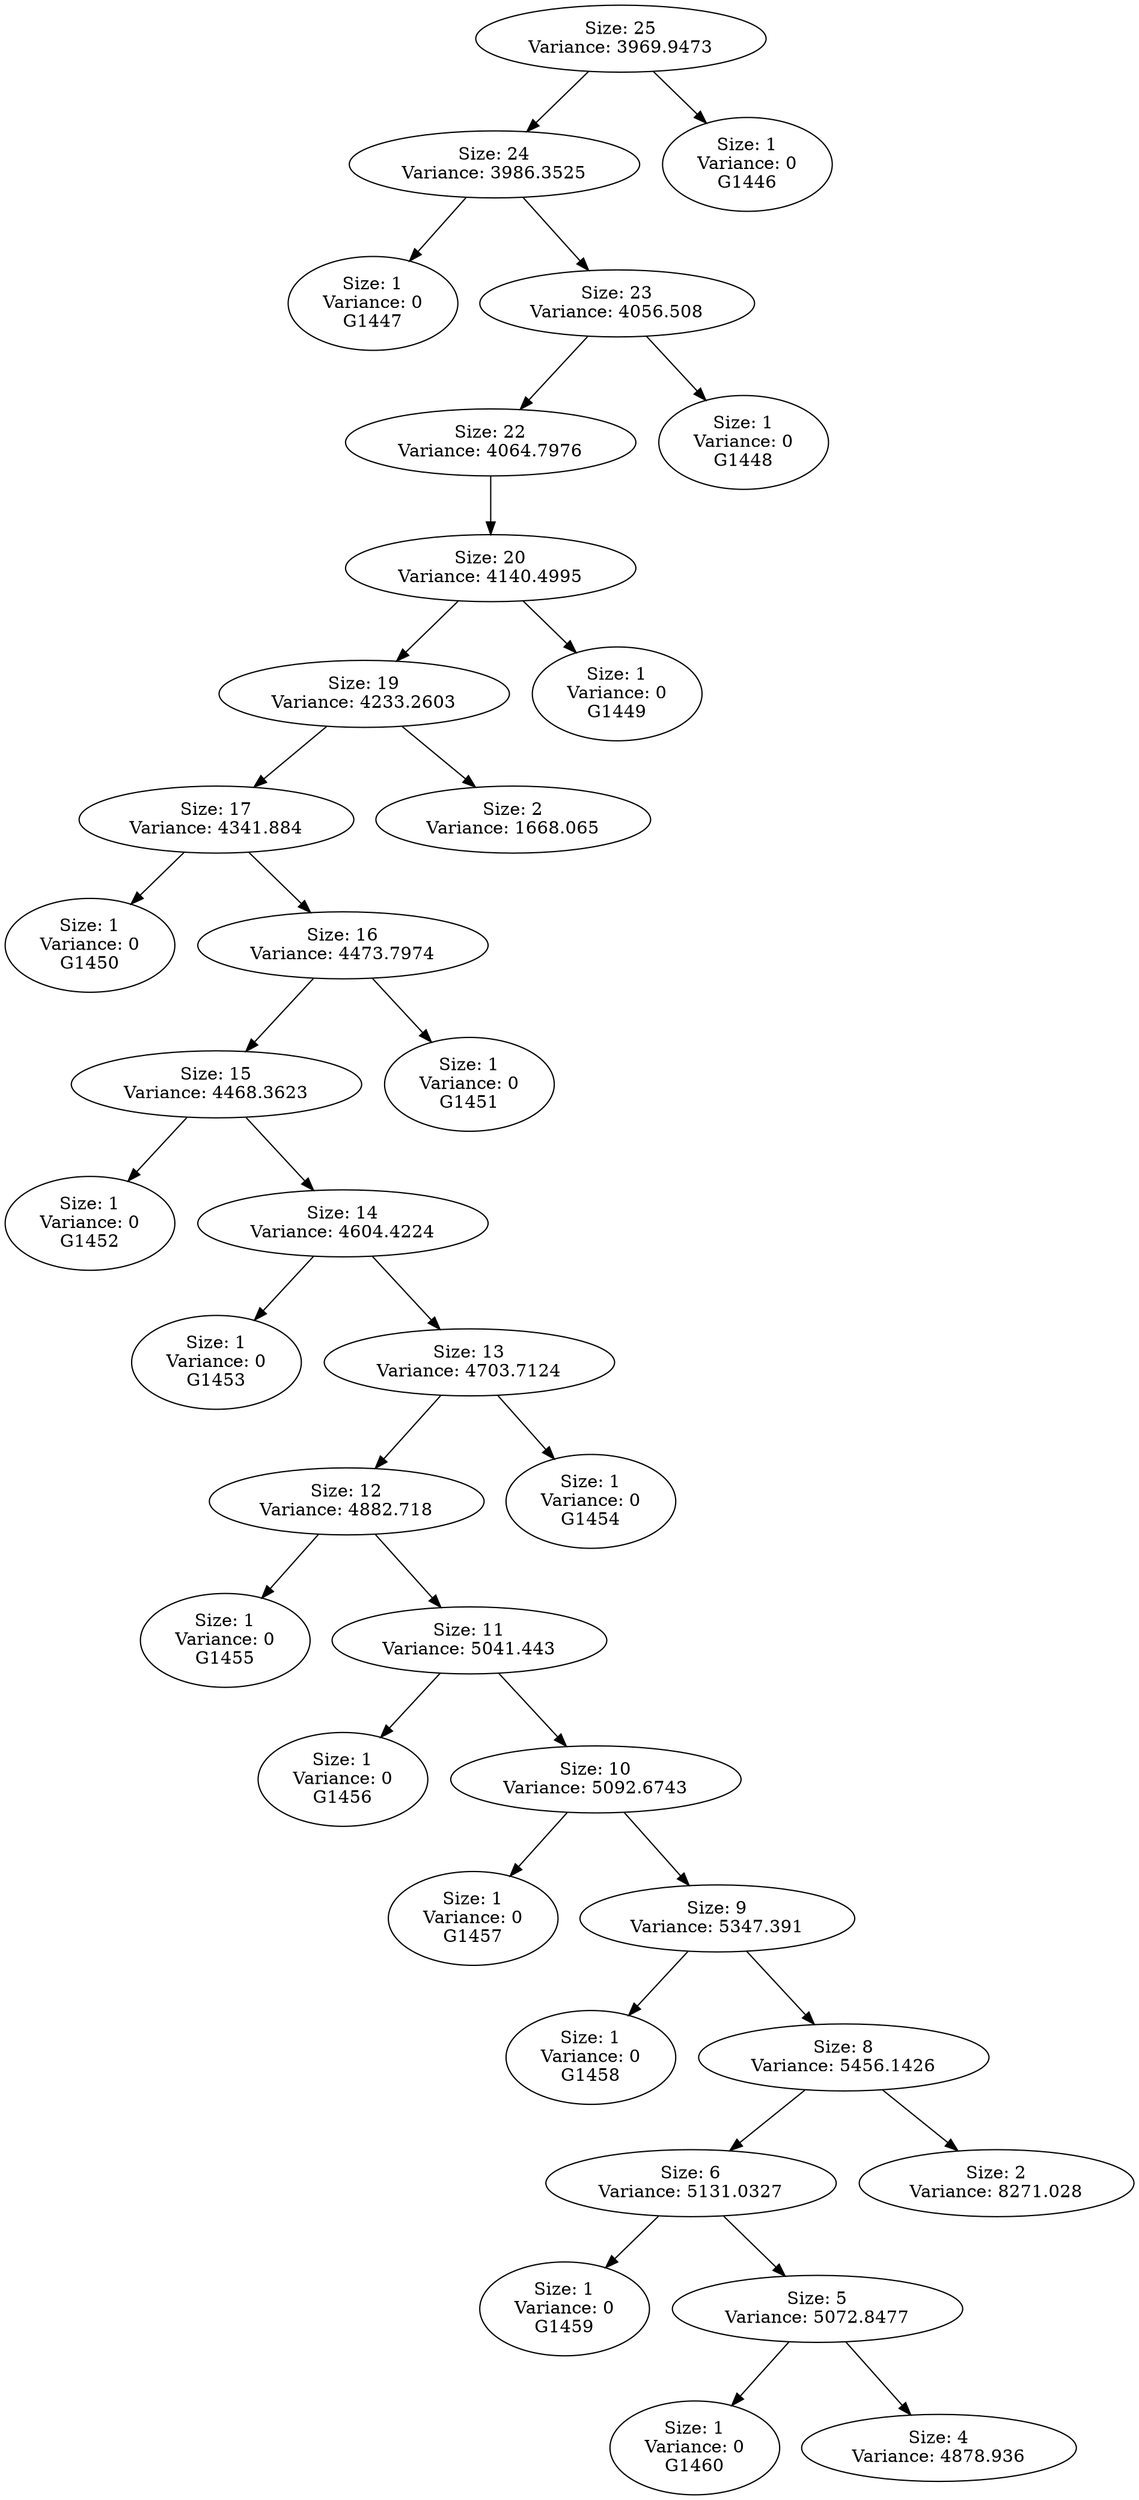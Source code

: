 DIGRAPH G {
"Size: 25\nVariance: 3969.9473" -> "Size: 24\nVariance: 3986.3525" L=0;
"Size: 25\nVariance: 3969.9473" -> "Size: 1\nVariance: 0\nG1446" L=0;
"Size: 24\nVariance: 3986.3525" -> "Size: 1\nVariance: 0\nG1447" L=1;
"Size: 24\nVariance: 3986.3525" -> "Size: 23\nVariance: 4056.508" L=1;
"Size: 23\nVariance: 4056.508" -> "Size: 22\nVariance: 4064.7976" L=2;
"Size: 23\nVariance: 4056.508" -> "Size: 1\nVariance: 0\nG1448" L=2;
"Size: 22\nVariance: 4064.7976" -> "Size: 20\nVariance: 4140.4995" L=3;
"Size: 20\nVariance: 4140.4995" -> "Size: 19\nVariance: 4233.2603" L=4;
"Size: 20\nVariance: 4140.4995" -> "Size: 1\nVariance: 0\nG1449" L=4;
"Size: 19\nVariance: 4233.2603" -> "Size: 17\nVariance: 4341.884" L=5;
"Size: 19\nVariance: 4233.2603" -> "Size: 2\nVariance: 1668.065" L=5;
"Size: 17\nVariance: 4341.884" -> "Size: 1\nVariance: 0\nG1450" L=6;
"Size: 17\nVariance: 4341.884" -> "Size: 16\nVariance: 4473.7974" L=6;
"Size: 16\nVariance: 4473.7974" -> "Size: 15\nVariance: 4468.3623" L=7;
"Size: 16\nVariance: 4473.7974" -> "Size: 1\nVariance: 0\nG1451" L=7;
"Size: 15\nVariance: 4468.3623" -> "Size: 1\nVariance: 0\nG1452" L=8;
"Size: 15\nVariance: 4468.3623" -> "Size: 14\nVariance: 4604.4224" L=8;
"Size: 14\nVariance: 4604.4224" -> "Size: 1\nVariance: 0\nG1453" L=9;
"Size: 14\nVariance: 4604.4224" -> "Size: 13\nVariance: 4703.7124" L=9;
"Size: 13\nVariance: 4703.7124" -> "Size: 12\nVariance: 4882.718" L=10;
"Size: 13\nVariance: 4703.7124" -> "Size: 1\nVariance: 0\nG1454" L=10;
"Size: 12\nVariance: 4882.718" -> "Size: 1\nVariance: 0\nG1455" L=11;
"Size: 12\nVariance: 4882.718" -> "Size: 11\nVariance: 5041.443" L=11;
"Size: 11\nVariance: 5041.443" -> "Size: 1\nVariance: 0\nG1456" L=12;
"Size: 11\nVariance: 5041.443" -> "Size: 10\nVariance: 5092.6743" L=12;
"Size: 10\nVariance: 5092.6743" -> "Size: 1\nVariance: 0\nG1457" L=13;
"Size: 10\nVariance: 5092.6743" -> "Size: 9\nVariance: 5347.391" L=13;
"Size: 9\nVariance: 5347.391" -> "Size: 1\nVariance: 0\nG1458" L=14;
"Size: 9\nVariance: 5347.391" -> "Size: 8\nVariance: 5456.1426" L=14;
"Size: 8\nVariance: 5456.1426" -> "Size: 6\nVariance: 5131.0327" L=15;
"Size: 8\nVariance: 5456.1426" -> "Size: 2\nVariance: 8271.028" L=15;
"Size: 6\nVariance: 5131.0327" -> "Size: 1\nVariance: 0\nG1459" L=16;
"Size: 6\nVariance: 5131.0327" -> "Size: 5\nVariance: 5072.8477" L=16;
"Size: 5\nVariance: 5072.8477" -> "Size: 1\nVariance: 0\nG1460" L=17;
"Size: 5\nVariance: 5072.8477" -> "Size: 4\nVariance: 4878.936" L=17;
}
